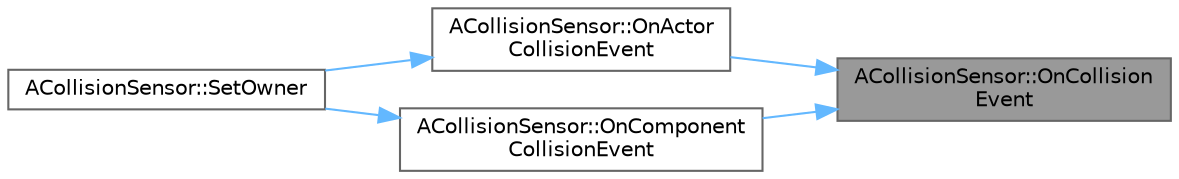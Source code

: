 digraph "ACollisionSensor::OnCollisionEvent"
{
 // INTERACTIVE_SVG=YES
 // LATEX_PDF_SIZE
  bgcolor="transparent";
  edge [fontname=Helvetica,fontsize=10,labelfontname=Helvetica,labelfontsize=10];
  node [fontname=Helvetica,fontsize=10,shape=box,height=0.2,width=0.4];
  rankdir="RL";
  Node1 [id="Node000001",label="ACollisionSensor::OnCollision\lEvent",height=0.2,width=0.4,color="gray40", fillcolor="grey60", style="filled", fontcolor="black",tooltip=" "];
  Node1 -> Node2 [id="edge1_Node000001_Node000002",dir="back",color="steelblue1",style="solid",tooltip=" "];
  Node2 [id="Node000002",label="ACollisionSensor::OnActor\lCollisionEvent",height=0.2,width=0.4,color="grey40", fillcolor="white", style="filled",URL="$d8/de9/classACollisionSensor.html#af104d12b73c8fcefbc54027162b6463c",tooltip=" "];
  Node2 -> Node3 [id="edge2_Node000002_Node000003",dir="back",color="steelblue1",style="solid",tooltip=" "];
  Node3 [id="Node000003",label="ACollisionSensor::SetOwner",height=0.2,width=0.4,color="grey40", fillcolor="white", style="filled",URL="$d8/de9/classACollisionSensor.html#a182d28935eb0b680bf28bf2a85e21355",tooltip=" "];
  Node1 -> Node4 [id="edge3_Node000001_Node000004",dir="back",color="steelblue1",style="solid",tooltip=" "];
  Node4 [id="Node000004",label="ACollisionSensor::OnComponent\lCollisionEvent",height=0.2,width=0.4,color="grey40", fillcolor="white", style="filled",URL="$d8/de9/classACollisionSensor.html#ad65100bbaf7d2c09ec3e5970c10be88b",tooltip=" "];
  Node4 -> Node3 [id="edge4_Node000004_Node000003",dir="back",color="steelblue1",style="solid",tooltip=" "];
}
